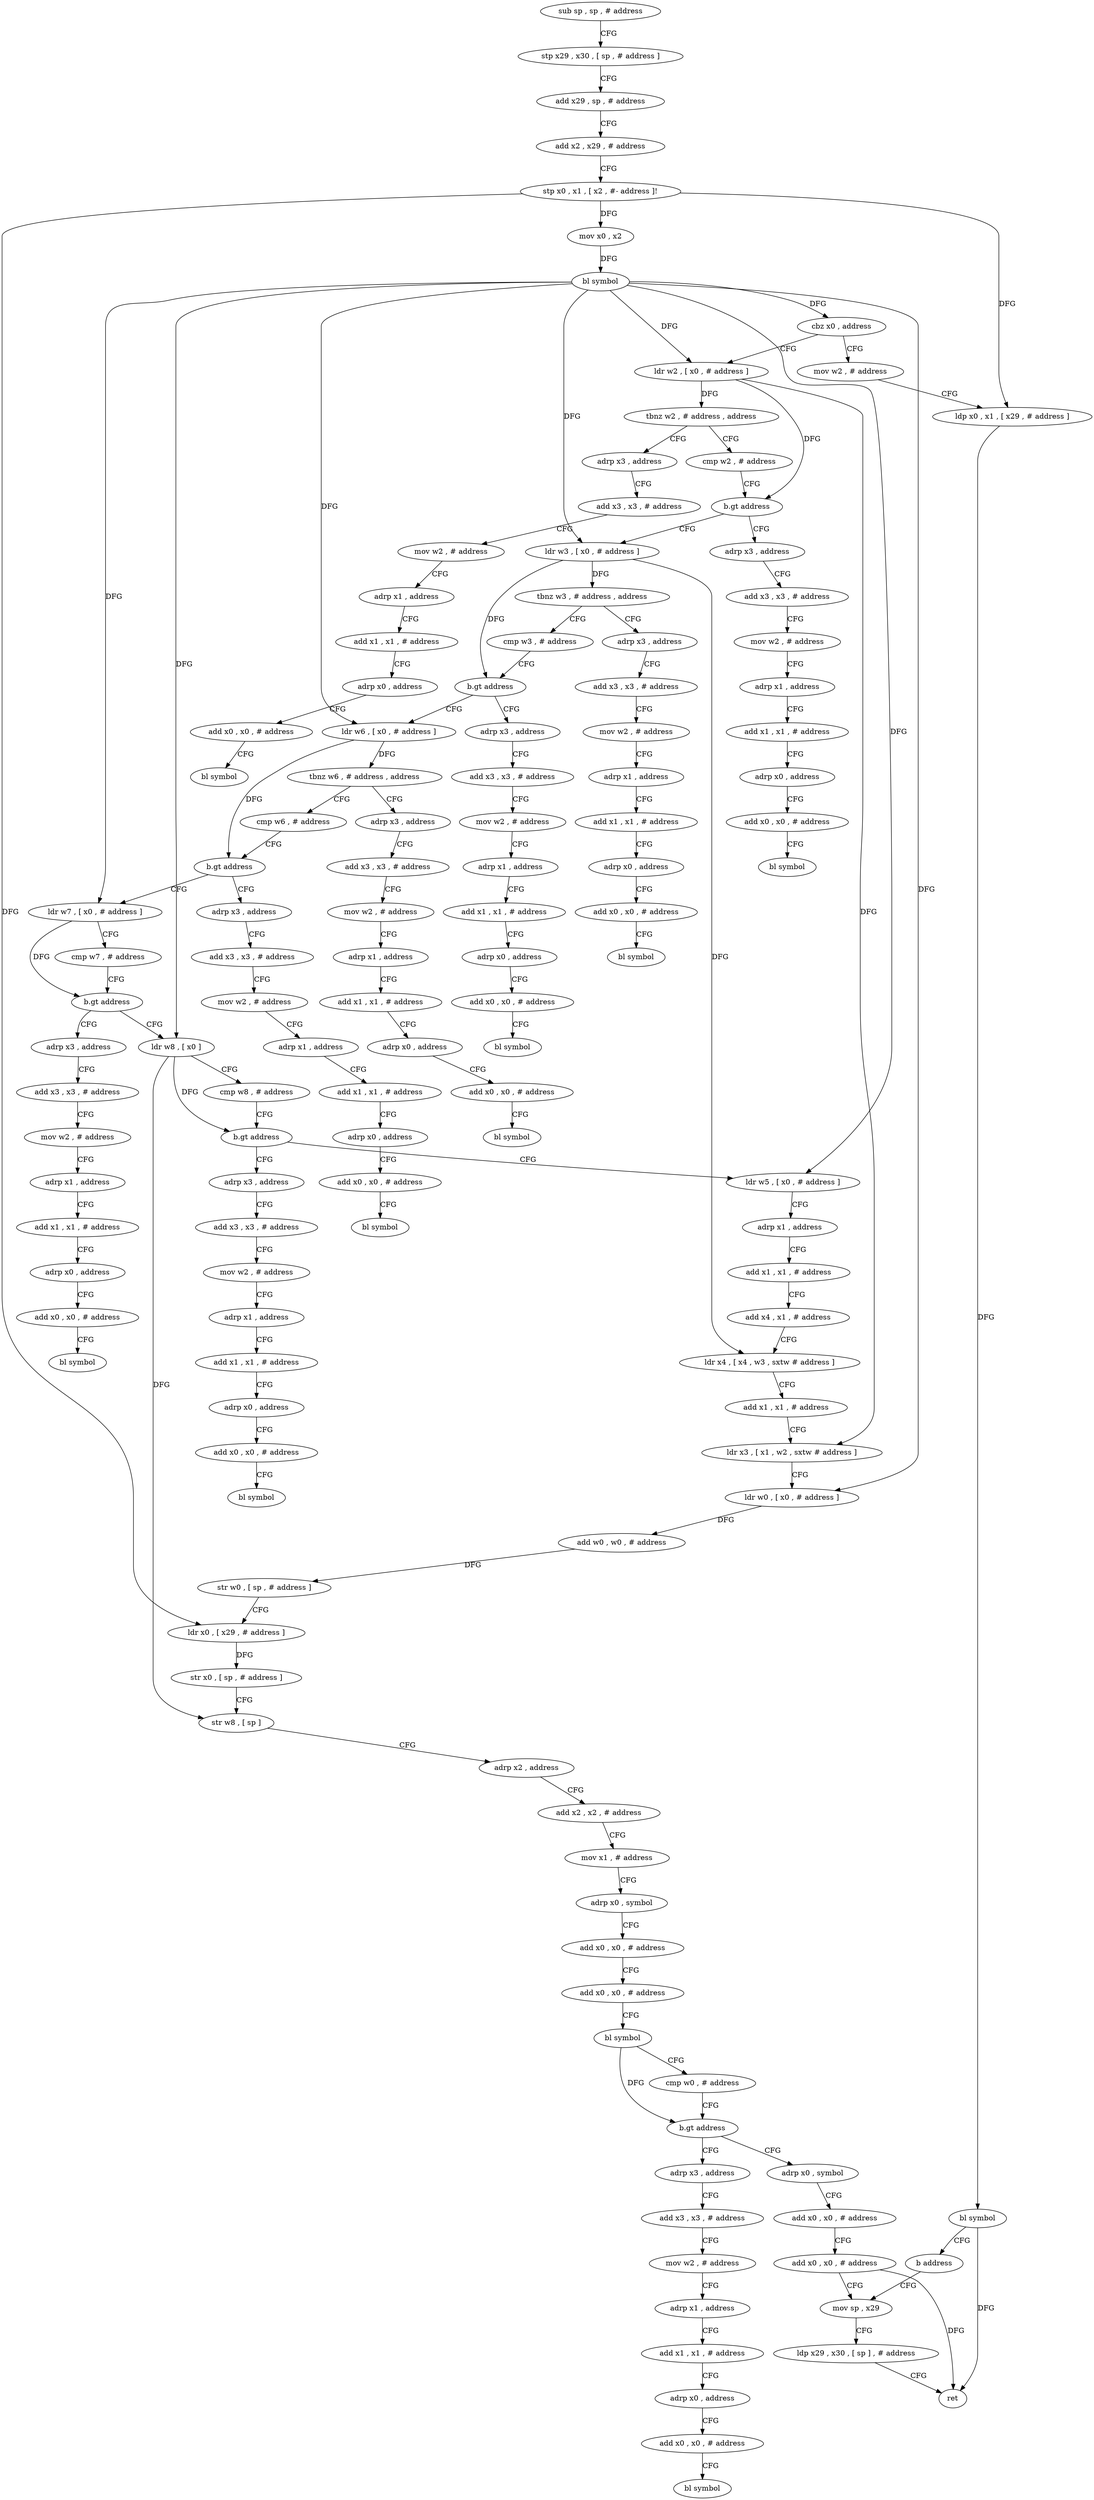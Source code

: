 digraph "func" {
"4237504" [label = "sub sp , sp , # address" ]
"4237508" [label = "stp x29 , x30 , [ sp , # address ]" ]
"4237512" [label = "add x29 , sp , # address" ]
"4237516" [label = "add x2 , x29 , # address" ]
"4237520" [label = "stp x0 , x1 , [ x2 , #- address ]!" ]
"4237524" [label = "mov x0 , x2" ]
"4237528" [label = "bl symbol" ]
"4237532" [label = "cbz x0 , address" ]
"4238008" [label = "mov w2 , # address" ]
"4237536" [label = "ldr w2 , [ x0 , # address ]" ]
"4238012" [label = "ldp x0 , x1 , [ x29 , # address ]" ]
"4238016" [label = "bl symbol" ]
"4238020" [label = "b address" ]
"4237708" [label = "mov sp , x29" ]
"4237540" [label = "tbnz w2 , # address , address" ]
"4237720" [label = "adrp x3 , address" ]
"4237544" [label = "cmp w2 , # address" ]
"4237712" [label = "ldp x29 , x30 , [ sp ] , # address" ]
"4237716" [label = "ret" ]
"4237724" [label = "add x3 , x3 , # address" ]
"4237728" [label = "mov w2 , # address" ]
"4237732" [label = "adrp x1 , address" ]
"4237736" [label = "add x1 , x1 , # address" ]
"4237740" [label = "adrp x0 , address" ]
"4237744" [label = "add x0 , x0 , # address" ]
"4237748" [label = "bl symbol" ]
"4237548" [label = "b.gt address" ]
"4237752" [label = "adrp x3 , address" ]
"4237552" [label = "ldr w3 , [ x0 , # address ]" ]
"4237756" [label = "add x3 , x3 , # address" ]
"4237760" [label = "mov w2 , # address" ]
"4237764" [label = "adrp x1 , address" ]
"4237768" [label = "add x1 , x1 , # address" ]
"4237772" [label = "adrp x0 , address" ]
"4237776" [label = "add x0 , x0 , # address" ]
"4237780" [label = "bl symbol" ]
"4237556" [label = "tbnz w3 , # address , address" ]
"4237784" [label = "adrp x3 , address" ]
"4237560" [label = "cmp w3 , # address" ]
"4237788" [label = "add x3 , x3 , # address" ]
"4237792" [label = "mov w2 , # address" ]
"4237796" [label = "adrp x1 , address" ]
"4237800" [label = "add x1 , x1 , # address" ]
"4237804" [label = "adrp x0 , address" ]
"4237808" [label = "add x0 , x0 , # address" ]
"4237812" [label = "bl symbol" ]
"4237564" [label = "b.gt address" ]
"4237816" [label = "adrp x3 , address" ]
"4237568" [label = "ldr w6 , [ x0 , # address ]" ]
"4237820" [label = "add x3 , x3 , # address" ]
"4237824" [label = "mov w2 , # address" ]
"4237828" [label = "adrp x1 , address" ]
"4237832" [label = "add x1 , x1 , # address" ]
"4237836" [label = "adrp x0 , address" ]
"4237840" [label = "add x0 , x0 , # address" ]
"4237844" [label = "bl symbol" ]
"4237572" [label = "tbnz w6 , # address , address" ]
"4237848" [label = "adrp x3 , address" ]
"4237576" [label = "cmp w6 , # address" ]
"4237852" [label = "add x3 , x3 , # address" ]
"4237856" [label = "mov w2 , # address" ]
"4237860" [label = "adrp x1 , address" ]
"4237864" [label = "add x1 , x1 , # address" ]
"4237868" [label = "adrp x0 , address" ]
"4237872" [label = "add x0 , x0 , # address" ]
"4237876" [label = "bl symbol" ]
"4237580" [label = "b.gt address" ]
"4237880" [label = "adrp x3 , address" ]
"4237584" [label = "ldr w7 , [ x0 , # address ]" ]
"4237884" [label = "add x3 , x3 , # address" ]
"4237888" [label = "mov w2 , # address" ]
"4237892" [label = "adrp x1 , address" ]
"4237896" [label = "add x1 , x1 , # address" ]
"4237900" [label = "adrp x0 , address" ]
"4237904" [label = "add x0 , x0 , # address" ]
"4237908" [label = "bl symbol" ]
"4237588" [label = "cmp w7 , # address" ]
"4237592" [label = "b.gt address" ]
"4237912" [label = "adrp x3 , address" ]
"4237596" [label = "ldr w8 , [ x0 ]" ]
"4237916" [label = "add x3 , x3 , # address" ]
"4237920" [label = "mov w2 , # address" ]
"4237924" [label = "adrp x1 , address" ]
"4237928" [label = "add x1 , x1 , # address" ]
"4237932" [label = "adrp x0 , address" ]
"4237936" [label = "add x0 , x0 , # address" ]
"4237940" [label = "bl symbol" ]
"4237600" [label = "cmp w8 , # address" ]
"4237604" [label = "b.gt address" ]
"4237944" [label = "adrp x3 , address" ]
"4237608" [label = "ldr w5 , [ x0 , # address ]" ]
"4237948" [label = "add x3 , x3 , # address" ]
"4237952" [label = "mov w2 , # address" ]
"4237956" [label = "adrp x1 , address" ]
"4237960" [label = "add x1 , x1 , # address" ]
"4237964" [label = "adrp x0 , address" ]
"4237968" [label = "add x0 , x0 , # address" ]
"4237972" [label = "bl symbol" ]
"4237612" [label = "adrp x1 , address" ]
"4237616" [label = "add x1 , x1 , # address" ]
"4237620" [label = "add x4 , x1 , # address" ]
"4237624" [label = "ldr x4 , [ x4 , w3 , sxtw # address ]" ]
"4237628" [label = "add x1 , x1 , # address" ]
"4237632" [label = "ldr x3 , [ x1 , w2 , sxtw # address ]" ]
"4237636" [label = "ldr w0 , [ x0 , # address ]" ]
"4237640" [label = "add w0 , w0 , # address" ]
"4237644" [label = "str w0 , [ sp , # address ]" ]
"4237648" [label = "ldr x0 , [ x29 , # address ]" ]
"4237652" [label = "str x0 , [ sp , # address ]" ]
"4237656" [label = "str w8 , [ sp ]" ]
"4237660" [label = "adrp x2 , address" ]
"4237664" [label = "add x2 , x2 , # address" ]
"4237668" [label = "mov x1 , # address" ]
"4237672" [label = "adrp x0 , symbol" ]
"4237676" [label = "add x0 , x0 , # address" ]
"4237680" [label = "add x0 , x0 , # address" ]
"4237684" [label = "bl symbol" ]
"4237688" [label = "cmp w0 , # address" ]
"4237692" [label = "b.gt address" ]
"4237976" [label = "adrp x3 , address" ]
"4237696" [label = "adrp x0 , symbol" ]
"4237980" [label = "add x3 , x3 , # address" ]
"4237984" [label = "mov w2 , # address" ]
"4237988" [label = "adrp x1 , address" ]
"4237992" [label = "add x1 , x1 , # address" ]
"4237996" [label = "adrp x0 , address" ]
"4238000" [label = "add x0 , x0 , # address" ]
"4238004" [label = "bl symbol" ]
"4237700" [label = "add x0 , x0 , # address" ]
"4237704" [label = "add x0 , x0 , # address" ]
"4237504" -> "4237508" [ label = "CFG" ]
"4237508" -> "4237512" [ label = "CFG" ]
"4237512" -> "4237516" [ label = "CFG" ]
"4237516" -> "4237520" [ label = "CFG" ]
"4237520" -> "4237524" [ label = "DFG" ]
"4237520" -> "4238012" [ label = "DFG" ]
"4237520" -> "4237648" [ label = "DFG" ]
"4237524" -> "4237528" [ label = "DFG" ]
"4237528" -> "4237532" [ label = "DFG" ]
"4237528" -> "4237536" [ label = "DFG" ]
"4237528" -> "4237552" [ label = "DFG" ]
"4237528" -> "4237568" [ label = "DFG" ]
"4237528" -> "4237584" [ label = "DFG" ]
"4237528" -> "4237596" [ label = "DFG" ]
"4237528" -> "4237608" [ label = "DFG" ]
"4237528" -> "4237636" [ label = "DFG" ]
"4237532" -> "4238008" [ label = "CFG" ]
"4237532" -> "4237536" [ label = "CFG" ]
"4238008" -> "4238012" [ label = "CFG" ]
"4237536" -> "4237540" [ label = "DFG" ]
"4237536" -> "4237548" [ label = "DFG" ]
"4237536" -> "4237632" [ label = "DFG" ]
"4238012" -> "4238016" [ label = "DFG" ]
"4238016" -> "4238020" [ label = "CFG" ]
"4238016" -> "4237716" [ label = "DFG" ]
"4238020" -> "4237708" [ label = "CFG" ]
"4237708" -> "4237712" [ label = "CFG" ]
"4237540" -> "4237720" [ label = "CFG" ]
"4237540" -> "4237544" [ label = "CFG" ]
"4237720" -> "4237724" [ label = "CFG" ]
"4237544" -> "4237548" [ label = "CFG" ]
"4237712" -> "4237716" [ label = "CFG" ]
"4237724" -> "4237728" [ label = "CFG" ]
"4237728" -> "4237732" [ label = "CFG" ]
"4237732" -> "4237736" [ label = "CFG" ]
"4237736" -> "4237740" [ label = "CFG" ]
"4237740" -> "4237744" [ label = "CFG" ]
"4237744" -> "4237748" [ label = "CFG" ]
"4237548" -> "4237752" [ label = "CFG" ]
"4237548" -> "4237552" [ label = "CFG" ]
"4237752" -> "4237756" [ label = "CFG" ]
"4237552" -> "4237556" [ label = "DFG" ]
"4237552" -> "4237564" [ label = "DFG" ]
"4237552" -> "4237624" [ label = "DFG" ]
"4237756" -> "4237760" [ label = "CFG" ]
"4237760" -> "4237764" [ label = "CFG" ]
"4237764" -> "4237768" [ label = "CFG" ]
"4237768" -> "4237772" [ label = "CFG" ]
"4237772" -> "4237776" [ label = "CFG" ]
"4237776" -> "4237780" [ label = "CFG" ]
"4237556" -> "4237784" [ label = "CFG" ]
"4237556" -> "4237560" [ label = "CFG" ]
"4237784" -> "4237788" [ label = "CFG" ]
"4237560" -> "4237564" [ label = "CFG" ]
"4237788" -> "4237792" [ label = "CFG" ]
"4237792" -> "4237796" [ label = "CFG" ]
"4237796" -> "4237800" [ label = "CFG" ]
"4237800" -> "4237804" [ label = "CFG" ]
"4237804" -> "4237808" [ label = "CFG" ]
"4237808" -> "4237812" [ label = "CFG" ]
"4237564" -> "4237816" [ label = "CFG" ]
"4237564" -> "4237568" [ label = "CFG" ]
"4237816" -> "4237820" [ label = "CFG" ]
"4237568" -> "4237572" [ label = "DFG" ]
"4237568" -> "4237580" [ label = "DFG" ]
"4237820" -> "4237824" [ label = "CFG" ]
"4237824" -> "4237828" [ label = "CFG" ]
"4237828" -> "4237832" [ label = "CFG" ]
"4237832" -> "4237836" [ label = "CFG" ]
"4237836" -> "4237840" [ label = "CFG" ]
"4237840" -> "4237844" [ label = "CFG" ]
"4237572" -> "4237848" [ label = "CFG" ]
"4237572" -> "4237576" [ label = "CFG" ]
"4237848" -> "4237852" [ label = "CFG" ]
"4237576" -> "4237580" [ label = "CFG" ]
"4237852" -> "4237856" [ label = "CFG" ]
"4237856" -> "4237860" [ label = "CFG" ]
"4237860" -> "4237864" [ label = "CFG" ]
"4237864" -> "4237868" [ label = "CFG" ]
"4237868" -> "4237872" [ label = "CFG" ]
"4237872" -> "4237876" [ label = "CFG" ]
"4237580" -> "4237880" [ label = "CFG" ]
"4237580" -> "4237584" [ label = "CFG" ]
"4237880" -> "4237884" [ label = "CFG" ]
"4237584" -> "4237588" [ label = "CFG" ]
"4237584" -> "4237592" [ label = "DFG" ]
"4237884" -> "4237888" [ label = "CFG" ]
"4237888" -> "4237892" [ label = "CFG" ]
"4237892" -> "4237896" [ label = "CFG" ]
"4237896" -> "4237900" [ label = "CFG" ]
"4237900" -> "4237904" [ label = "CFG" ]
"4237904" -> "4237908" [ label = "CFG" ]
"4237588" -> "4237592" [ label = "CFG" ]
"4237592" -> "4237912" [ label = "CFG" ]
"4237592" -> "4237596" [ label = "CFG" ]
"4237912" -> "4237916" [ label = "CFG" ]
"4237596" -> "4237600" [ label = "CFG" ]
"4237596" -> "4237604" [ label = "DFG" ]
"4237596" -> "4237656" [ label = "DFG" ]
"4237916" -> "4237920" [ label = "CFG" ]
"4237920" -> "4237924" [ label = "CFG" ]
"4237924" -> "4237928" [ label = "CFG" ]
"4237928" -> "4237932" [ label = "CFG" ]
"4237932" -> "4237936" [ label = "CFG" ]
"4237936" -> "4237940" [ label = "CFG" ]
"4237600" -> "4237604" [ label = "CFG" ]
"4237604" -> "4237944" [ label = "CFG" ]
"4237604" -> "4237608" [ label = "CFG" ]
"4237944" -> "4237948" [ label = "CFG" ]
"4237608" -> "4237612" [ label = "CFG" ]
"4237948" -> "4237952" [ label = "CFG" ]
"4237952" -> "4237956" [ label = "CFG" ]
"4237956" -> "4237960" [ label = "CFG" ]
"4237960" -> "4237964" [ label = "CFG" ]
"4237964" -> "4237968" [ label = "CFG" ]
"4237968" -> "4237972" [ label = "CFG" ]
"4237612" -> "4237616" [ label = "CFG" ]
"4237616" -> "4237620" [ label = "CFG" ]
"4237620" -> "4237624" [ label = "CFG" ]
"4237624" -> "4237628" [ label = "CFG" ]
"4237628" -> "4237632" [ label = "CFG" ]
"4237632" -> "4237636" [ label = "CFG" ]
"4237636" -> "4237640" [ label = "DFG" ]
"4237640" -> "4237644" [ label = "DFG" ]
"4237644" -> "4237648" [ label = "CFG" ]
"4237648" -> "4237652" [ label = "DFG" ]
"4237652" -> "4237656" [ label = "CFG" ]
"4237656" -> "4237660" [ label = "CFG" ]
"4237660" -> "4237664" [ label = "CFG" ]
"4237664" -> "4237668" [ label = "CFG" ]
"4237668" -> "4237672" [ label = "CFG" ]
"4237672" -> "4237676" [ label = "CFG" ]
"4237676" -> "4237680" [ label = "CFG" ]
"4237680" -> "4237684" [ label = "CFG" ]
"4237684" -> "4237688" [ label = "CFG" ]
"4237684" -> "4237692" [ label = "DFG" ]
"4237688" -> "4237692" [ label = "CFG" ]
"4237692" -> "4237976" [ label = "CFG" ]
"4237692" -> "4237696" [ label = "CFG" ]
"4237976" -> "4237980" [ label = "CFG" ]
"4237696" -> "4237700" [ label = "CFG" ]
"4237980" -> "4237984" [ label = "CFG" ]
"4237984" -> "4237988" [ label = "CFG" ]
"4237988" -> "4237992" [ label = "CFG" ]
"4237992" -> "4237996" [ label = "CFG" ]
"4237996" -> "4238000" [ label = "CFG" ]
"4238000" -> "4238004" [ label = "CFG" ]
"4237700" -> "4237704" [ label = "CFG" ]
"4237704" -> "4237708" [ label = "CFG" ]
"4237704" -> "4237716" [ label = "DFG" ]
}
